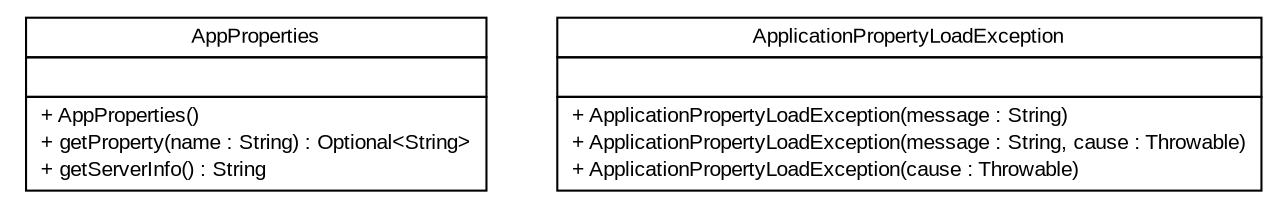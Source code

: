 #!/usr/local/bin/dot
#
# Class diagram 
# Generated by UMLGraph version R5_6 (http://www.umlgraph.org/)
#

digraph G {
	edge [fontname="arial",fontsize=10,labelfontname="arial",labelfontsize=10];
	node [fontname="arial",fontsize=10,shape=plaintext];
	nodesep=0.25;
	ranksep=0.5;
	// br.gov.to.sefaz.util.properties.AppProperties
	c257 [label=<<table title="br.gov.to.sefaz.util.properties.AppProperties" border="0" cellborder="1" cellspacing="0" cellpadding="2" port="p" href="./AppProperties.html">
		<tr><td><table border="0" cellspacing="0" cellpadding="1">
<tr><td align="center" balign="center"> AppProperties </td></tr>
		</table></td></tr>
		<tr><td><table border="0" cellspacing="0" cellpadding="1">
<tr><td align="left" balign="left">  </td></tr>
		</table></td></tr>
		<tr><td><table border="0" cellspacing="0" cellpadding="1">
<tr><td align="left" balign="left"> + AppProperties() </td></tr>
<tr><td align="left" balign="left"> + getProperty(name : String) : Optional&lt;String&gt; </td></tr>
<tr><td align="left" balign="left"> + getServerInfo() : String </td></tr>
		</table></td></tr>
		</table>>, URL="./AppProperties.html", fontname="arial", fontcolor="black", fontsize=10.0];
	// br.gov.to.sefaz.util.properties.ApplicationPropertyLoadException
	c258 [label=<<table title="br.gov.to.sefaz.util.properties.ApplicationPropertyLoadException" border="0" cellborder="1" cellspacing="0" cellpadding="2" port="p" href="./ApplicationPropertyLoadException.html">
		<tr><td><table border="0" cellspacing="0" cellpadding="1">
<tr><td align="center" balign="center"> ApplicationPropertyLoadException </td></tr>
		</table></td></tr>
		<tr><td><table border="0" cellspacing="0" cellpadding="1">
<tr><td align="left" balign="left">  </td></tr>
		</table></td></tr>
		<tr><td><table border="0" cellspacing="0" cellpadding="1">
<tr><td align="left" balign="left"> + ApplicationPropertyLoadException(message : String) </td></tr>
<tr><td align="left" balign="left"> + ApplicationPropertyLoadException(message : String, cause : Throwable) </td></tr>
<tr><td align="left" balign="left"> + ApplicationPropertyLoadException(cause : Throwable) </td></tr>
		</table></td></tr>
		</table>>, URL="./ApplicationPropertyLoadException.html", fontname="arial", fontcolor="black", fontsize=10.0];
}

